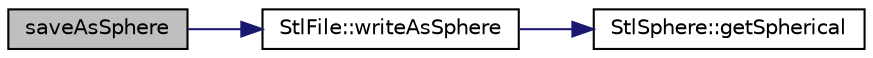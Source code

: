 digraph "saveAsSphere"
{
  edge [fontname="Helvetica",fontsize="10",labelfontname="Helvetica",labelfontsize="10"];
  node [fontname="Helvetica",fontsize="10",shape=record];
  rankdir="LR";
  Node1 [label="saveAsSphere",height=0.2,width=0.4,color="black", fillcolor="grey75", style="filled" fontcolor="black"];
  Node1 -> Node2 [color="midnightblue",fontsize="10",style="solid",fontname="Helvetica"];
  Node2 [label="StlFile::writeAsSphere",height=0.2,width=0.4,color="black", fillcolor="white", style="filled",URL="$class_stl_file.html#a82ef3703aa2ae9dab99d0cab0048e0fa"];
  Node2 -> Node3 [color="midnightblue",fontsize="10",style="solid",fontname="Helvetica"];
  Node3 [label="StlSphere::getSpherical",height=0.2,width=0.4,color="black", fillcolor="white", style="filled",URL="$class_stl_sphere.html#a902b89413eba0c0aac9e4074852315eb"];
}
